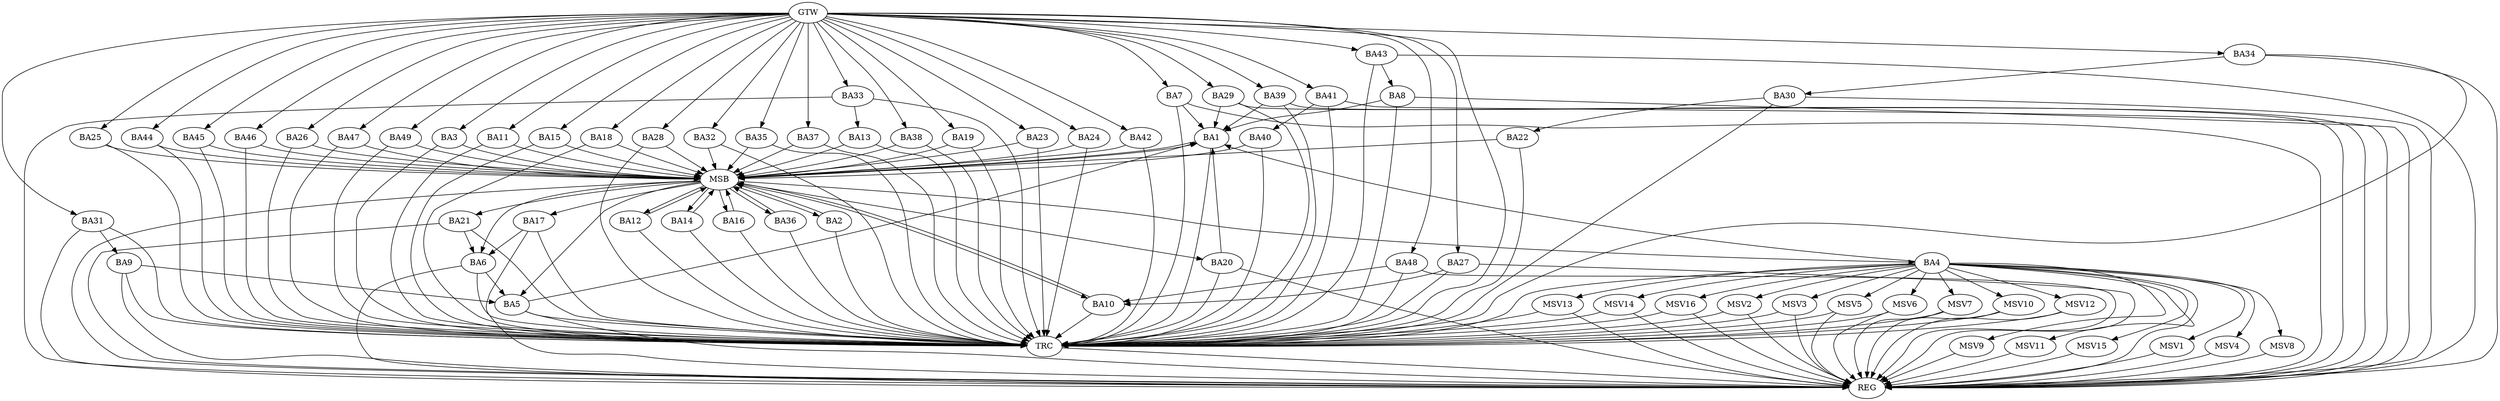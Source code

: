strict digraph G {
  BA1 [ label="BA1" ];
  BA2 [ label="BA2" ];
  BA3 [ label="BA3" ];
  BA4 [ label="BA4" ];
  BA5 [ label="BA5" ];
  BA6 [ label="BA6" ];
  BA7 [ label="BA7" ];
  BA8 [ label="BA8" ];
  BA9 [ label="BA9" ];
  BA10 [ label="BA10" ];
  BA11 [ label="BA11" ];
  BA12 [ label="BA12" ];
  BA13 [ label="BA13" ];
  BA14 [ label="BA14" ];
  BA15 [ label="BA15" ];
  BA16 [ label="BA16" ];
  BA17 [ label="BA17" ];
  BA18 [ label="BA18" ];
  BA19 [ label="BA19" ];
  BA20 [ label="BA20" ];
  BA21 [ label="BA21" ];
  BA22 [ label="BA22" ];
  BA23 [ label="BA23" ];
  BA24 [ label="BA24" ];
  BA25 [ label="BA25" ];
  BA26 [ label="BA26" ];
  BA27 [ label="BA27" ];
  BA28 [ label="BA28" ];
  BA29 [ label="BA29" ];
  BA30 [ label="BA30" ];
  BA31 [ label="BA31" ];
  BA32 [ label="BA32" ];
  BA33 [ label="BA33" ];
  BA34 [ label="BA34" ];
  BA35 [ label="BA35" ];
  BA36 [ label="BA36" ];
  BA37 [ label="BA37" ];
  BA38 [ label="BA38" ];
  BA39 [ label="BA39" ];
  BA40 [ label="BA40" ];
  BA41 [ label="BA41" ];
  BA42 [ label="BA42" ];
  BA43 [ label="BA43" ];
  BA44 [ label="BA44" ];
  BA45 [ label="BA45" ];
  BA46 [ label="BA46" ];
  BA47 [ label="BA47" ];
  BA48 [ label="BA48" ];
  BA49 [ label="BA49" ];
  GTW [ label="GTW" ];
  REG [ label="REG" ];
  MSB [ label="MSB" ];
  TRC [ label="TRC" ];
  MSV1 [ label="MSV1" ];
  MSV2 [ label="MSV2" ];
  MSV3 [ label="MSV3" ];
  MSV4 [ label="MSV4" ];
  MSV5 [ label="MSV5" ];
  MSV6 [ label="MSV6" ];
  MSV7 [ label="MSV7" ];
  MSV8 [ label="MSV8" ];
  MSV9 [ label="MSV9" ];
  MSV10 [ label="MSV10" ];
  MSV11 [ label="MSV11" ];
  MSV12 [ label="MSV12" ];
  MSV13 [ label="MSV13" ];
  MSV14 [ label="MSV14" ];
  MSV15 [ label="MSV15" ];
  MSV16 [ label="MSV16" ];
  BA4 -> BA1;
  BA5 -> BA1;
  BA6 -> BA5;
  BA7 -> BA1;
  BA8 -> BA1;
  BA9 -> BA5;
  BA17 -> BA6;
  BA20 -> BA1;
  BA21 -> BA6;
  BA27 -> BA10;
  BA29 -> BA1;
  BA30 -> BA22;
  BA31 -> BA9;
  BA33 -> BA13;
  BA34 -> BA30;
  BA39 -> BA1;
  BA41 -> BA40;
  BA43 -> BA8;
  BA48 -> BA10;
  GTW -> BA3;
  GTW -> BA7;
  GTW -> BA11;
  GTW -> BA15;
  GTW -> BA18;
  GTW -> BA19;
  GTW -> BA23;
  GTW -> BA24;
  GTW -> BA25;
  GTW -> BA26;
  GTW -> BA27;
  GTW -> BA28;
  GTW -> BA29;
  GTW -> BA31;
  GTW -> BA32;
  GTW -> BA33;
  GTW -> BA34;
  GTW -> BA35;
  GTW -> BA37;
  GTW -> BA38;
  GTW -> BA39;
  GTW -> BA41;
  GTW -> BA42;
  GTW -> BA43;
  GTW -> BA44;
  GTW -> BA45;
  GTW -> BA46;
  GTW -> BA47;
  GTW -> BA48;
  GTW -> BA49;
  BA4 -> REG;
  BA5 -> REG;
  BA6 -> REG;
  BA7 -> REG;
  BA8 -> REG;
  BA9 -> REG;
  BA17 -> REG;
  BA20 -> REG;
  BA21 -> REG;
  BA27 -> REG;
  BA29 -> REG;
  BA30 -> REG;
  BA31 -> REG;
  BA33 -> REG;
  BA34 -> REG;
  BA39 -> REG;
  BA41 -> REG;
  BA43 -> REG;
  BA48 -> REG;
  BA1 -> MSB;
  MSB -> BA2;
  MSB -> REG;
  BA2 -> MSB;
  MSB -> BA1;
  BA3 -> MSB;
  BA10 -> MSB;
  BA11 -> MSB;
  MSB -> BA6;
  BA12 -> MSB;
  MSB -> BA10;
  BA13 -> MSB;
  BA14 -> MSB;
  BA15 -> MSB;
  BA16 -> MSB;
  MSB -> BA14;
  BA18 -> MSB;
  MSB -> BA5;
  BA19 -> MSB;
  BA22 -> MSB;
  MSB -> BA20;
  BA23 -> MSB;
  MSB -> BA16;
  BA24 -> MSB;
  BA25 -> MSB;
  BA26 -> MSB;
  BA28 -> MSB;
  MSB -> BA12;
  BA32 -> MSB;
  MSB -> BA17;
  BA35 -> MSB;
  BA36 -> MSB;
  MSB -> BA21;
  BA37 -> MSB;
  BA38 -> MSB;
  MSB -> BA4;
  BA40 -> MSB;
  BA42 -> MSB;
  BA44 -> MSB;
  MSB -> BA36;
  BA45 -> MSB;
  BA46 -> MSB;
  BA47 -> MSB;
  BA49 -> MSB;
  BA1 -> TRC;
  BA2 -> TRC;
  BA3 -> TRC;
  BA4 -> TRC;
  BA5 -> TRC;
  BA6 -> TRC;
  BA7 -> TRC;
  BA8 -> TRC;
  BA9 -> TRC;
  BA10 -> TRC;
  BA11 -> TRC;
  BA12 -> TRC;
  BA13 -> TRC;
  BA14 -> TRC;
  BA15 -> TRC;
  BA16 -> TRC;
  BA17 -> TRC;
  BA18 -> TRC;
  BA19 -> TRC;
  BA20 -> TRC;
  BA21 -> TRC;
  BA22 -> TRC;
  BA23 -> TRC;
  BA24 -> TRC;
  BA25 -> TRC;
  BA26 -> TRC;
  BA27 -> TRC;
  BA28 -> TRC;
  BA29 -> TRC;
  BA30 -> TRC;
  BA31 -> TRC;
  BA32 -> TRC;
  BA33 -> TRC;
  BA34 -> TRC;
  BA35 -> TRC;
  BA36 -> TRC;
  BA37 -> TRC;
  BA38 -> TRC;
  BA39 -> TRC;
  BA40 -> TRC;
  BA41 -> TRC;
  BA42 -> TRC;
  BA43 -> TRC;
  BA44 -> TRC;
  BA45 -> TRC;
  BA46 -> TRC;
  BA47 -> TRC;
  BA48 -> TRC;
  BA49 -> TRC;
  GTW -> TRC;
  TRC -> REG;
  BA4 -> MSV1;
  BA4 -> MSV2;
  MSV1 -> REG;
  MSV2 -> REG;
  MSV2 -> TRC;
  BA4 -> MSV3;
  BA4 -> MSV4;
  BA4 -> MSV5;
  MSV3 -> REG;
  MSV3 -> TRC;
  MSV4 -> REG;
  MSV5 -> REG;
  MSV5 -> TRC;
  BA4 -> MSV6;
  BA4 -> MSV7;
  BA4 -> MSV8;
  BA4 -> MSV9;
  MSV6 -> REG;
  MSV6 -> TRC;
  MSV7 -> REG;
  MSV7 -> TRC;
  MSV8 -> REG;
  MSV9 -> REG;
  BA4 -> MSV10;
  MSV10 -> REG;
  MSV10 -> TRC;
  BA4 -> MSV11;
  MSV11 -> REG;
  BA4 -> MSV12;
  BA4 -> MSV13;
  BA4 -> MSV14;
  BA4 -> MSV15;
  MSV12 -> REG;
  MSV12 -> TRC;
  MSV13 -> REG;
  MSV13 -> TRC;
  MSV14 -> REG;
  MSV14 -> TRC;
  MSV15 -> REG;
  BA4 -> MSV16;
  MSV16 -> REG;
  MSV16 -> TRC;
}
